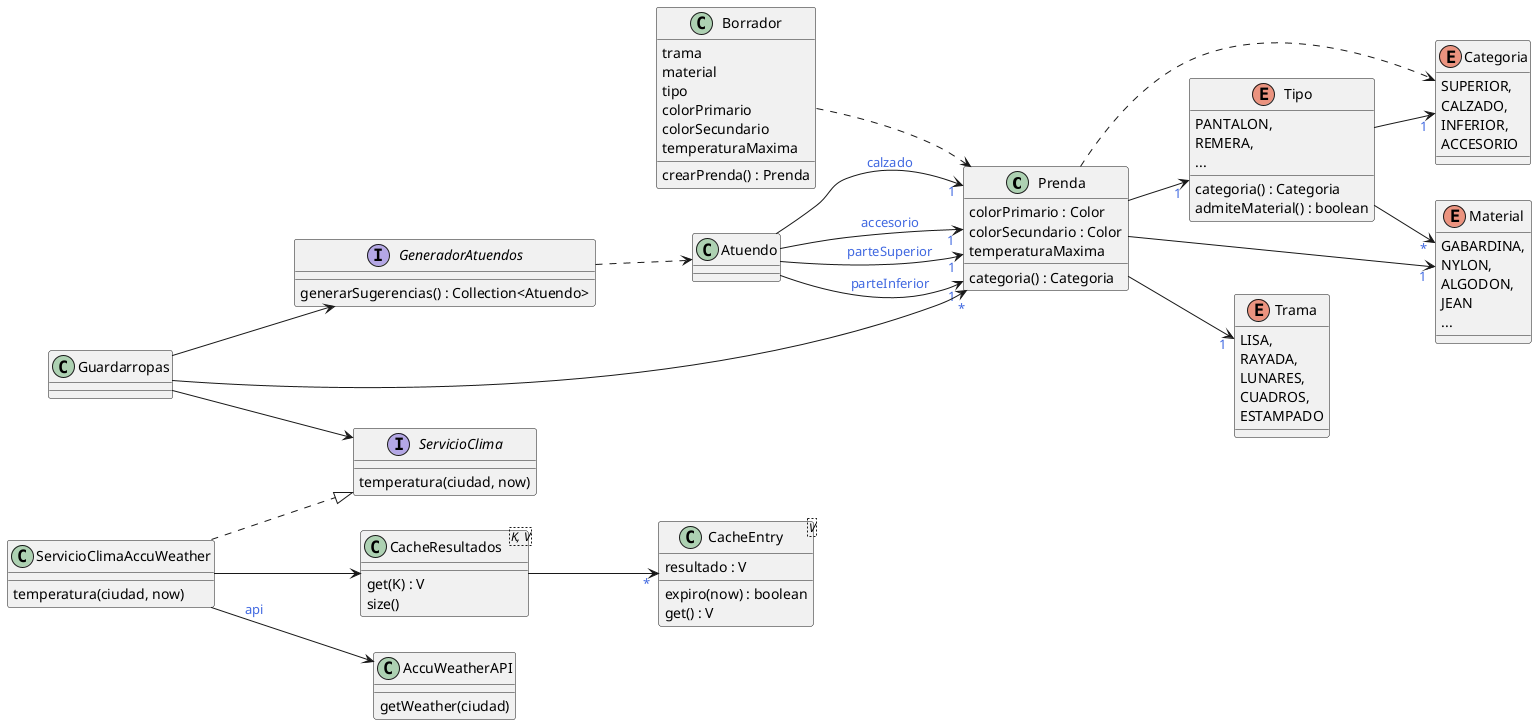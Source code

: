 @startuml
left to right direction
skinparam backgroundColor transparent
skinparam arrowFontColor royalblue

together {
    class Prenda {
        colorPrimario : Color
        colorSecundario : Color
        temperaturaMaxima
        categoria() : Categoria
    }

    enum Trama {
        LISA,
        RAYADA,
        LUNARES,
        CUADROS,
        ESTAMPADO
    }

    enum Material {
        GABARDINA,
        NYLON,
        ALGODON,
        JEAN
        ...
    }

    enum Tipo {
        PANTALON,
        REMERA,
        ...

        categoria() : Categoria
        admiteMaterial() : boolean
    }

    enum Categoria {
        SUPERIOR,
        CALZADO,
        INFERIOR,
        ACCESORIO
    }

    Prenda --> "1" Material
    Prenda --> "1" Trama
    Prenda --> "1" Tipo

    Prenda ..> Categoria

    Tipo --> "1" Categoria
    Tipo --> "*" Material
}

class Borrador {
    trama
    material
    tipo
    colorPrimario
    colorSecundario
    temperaturaMaxima

    crearPrenda() : Prenda
}

interface GeneradorAtuendos {
    generarSugerencias() : Collection<Atuendo>
}

class Atuendo {
}

interface ServicioClima {
    temperatura(ciudad, now)
}

class ServicioClimaAccuWeather {
    temperatura(ciudad, now)
}

class "CacheResultados<K, V>" as CacheResultados {
    get(K) : V
    size()
}

class "CacheEntry<V>" as CacheEntry {
    resultado : V
    expiro(now) : boolean
    get() : V
}

class AccuWeatherAPI {
    getWeather(ciudad)
}

Borrador ..> Prenda

Atuendo --> "1" Prenda : parteSuperior
Atuendo --> "1" Prenda : parteInferior
Atuendo --> "1" Prenda : calzado
Atuendo --> "1" Prenda : accesorio

Guardarropas --> GeneradorAtuendos
Guardarropas --> ServicioClima
Guardarropas --> "*" Prenda

GeneradorAtuendos ..> Atuendo

ServicioClimaAccuWeather ..|> ServicioClima
ServicioClimaAccuWeather --> CacheResultados
ServicioClimaAccuWeather --> AccuWeatherAPI : api

CacheResultados --> "*" CacheEntry

@enduml
